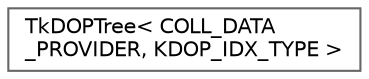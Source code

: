 digraph "Graphical Class Hierarchy"
{
 // INTERACTIVE_SVG=YES
 // LATEX_PDF_SIZE
  bgcolor="transparent";
  edge [fontname=Helvetica,fontsize=10,labelfontname=Helvetica,labelfontsize=10];
  node [fontname=Helvetica,fontsize=10,shape=box,height=0.2,width=0.4];
  rankdir="LR";
  Node0 [id="Node000000",label="TkDOPTree\< COLL_DATA\l_PROVIDER, KDOP_IDX_TYPE \>",height=0.2,width=0.4,color="grey40", fillcolor="white", style="filled",URL="$d3/d44/structTkDOPTree.html",tooltip="This is the tree of kDOPs that spatially divides the static mesh."];
}
